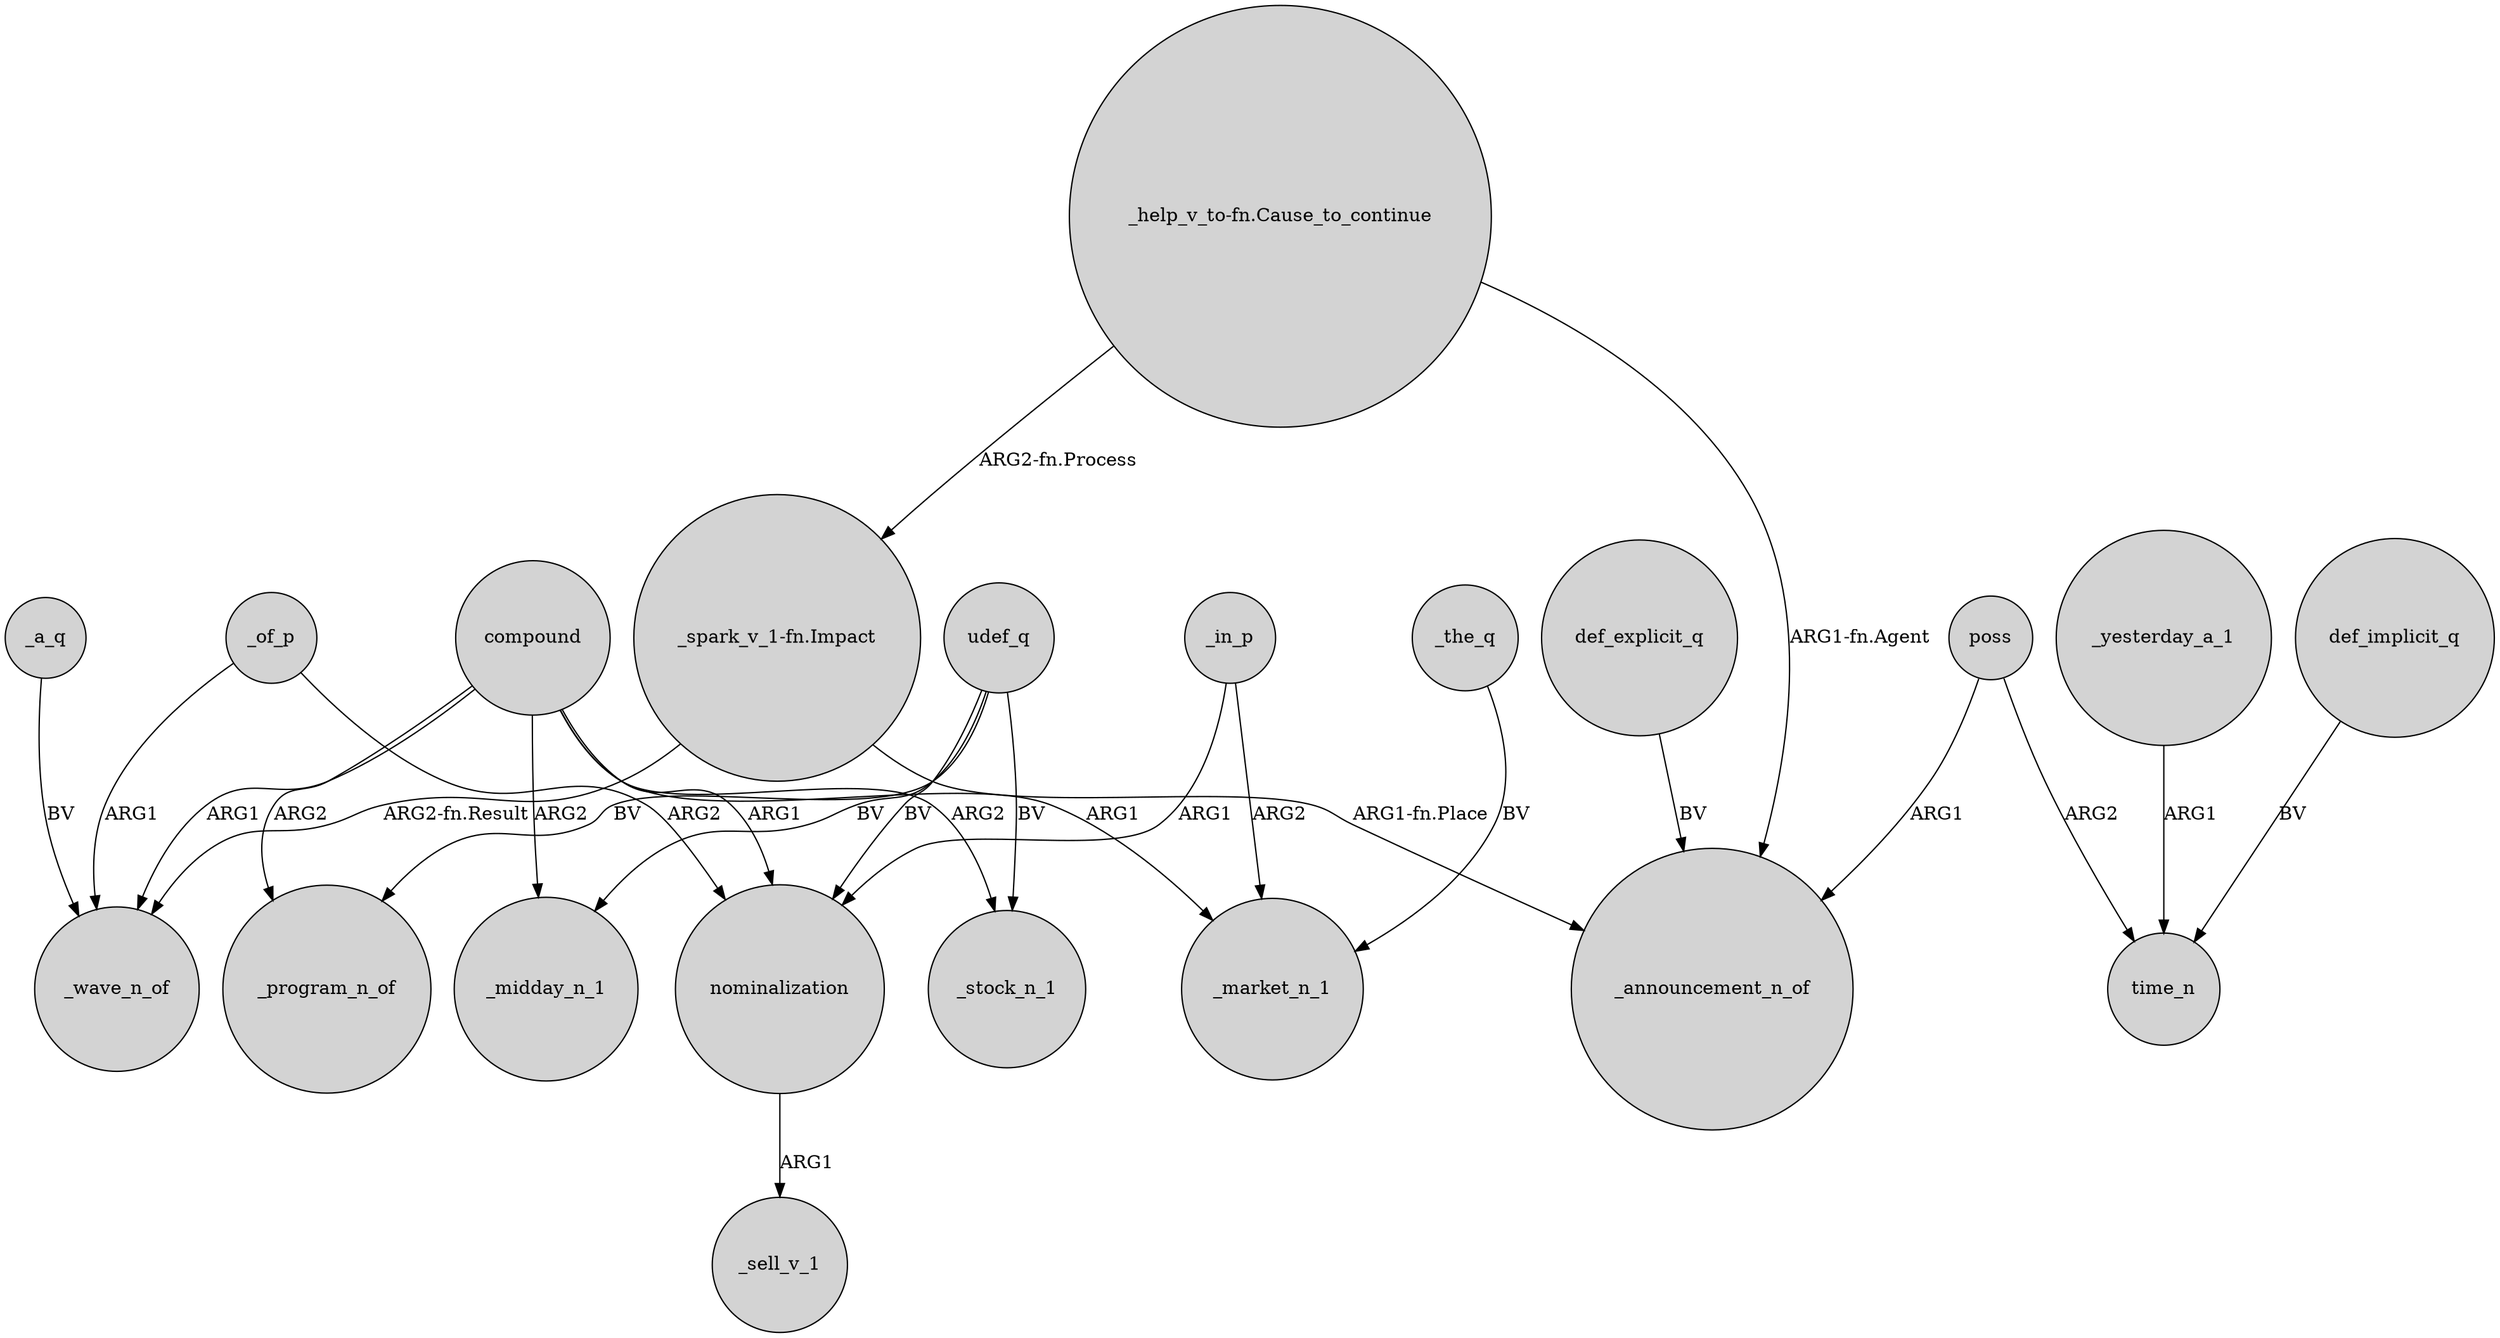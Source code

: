 digraph {
	node [shape=circle style=filled]
	"_help_v_to-fn.Cause_to_continue" -> "_spark_v_1-fn.Impact" [label="ARG2-fn.Process"]
	"_spark_v_1-fn.Impact" -> _wave_n_of [label="ARG2-fn.Result"]
	compound -> _wave_n_of [label=ARG1]
	udef_q -> nominalization [label=BV]
	poss -> _announcement_n_of [label=ARG1]
	_yesterday_a_1 -> time_n [label=ARG1]
	udef_q -> _program_n_of [label=BV]
	_the_q -> _market_n_1 [label=BV]
	_of_p -> nominalization [label=ARG2]
	compound -> _program_n_of [label=ARG2]
	compound -> nominalization [label=ARG1]
	udef_q -> _stock_n_1 [label=BV]
	_in_p -> _market_n_1 [label=ARG2]
	udef_q -> _midday_n_1 [label=BV]
	_of_p -> _wave_n_of [label=ARG1]
	compound -> _stock_n_1 [label=ARG2]
	nominalization -> _sell_v_1 [label=ARG1]
	"_spark_v_1-fn.Impact" -> _announcement_n_of [label="ARG1-fn.Place"]
	poss -> time_n [label=ARG2]
	compound -> _midday_n_1 [label=ARG2]
	_a_q -> _wave_n_of [label=BV]
	compound -> _market_n_1 [label=ARG1]
	"_help_v_to-fn.Cause_to_continue" -> _announcement_n_of [label="ARG1-fn.Agent"]
	def_explicit_q -> _announcement_n_of [label=BV]
	def_implicit_q -> time_n [label=BV]
	_in_p -> nominalization [label=ARG1]
}
